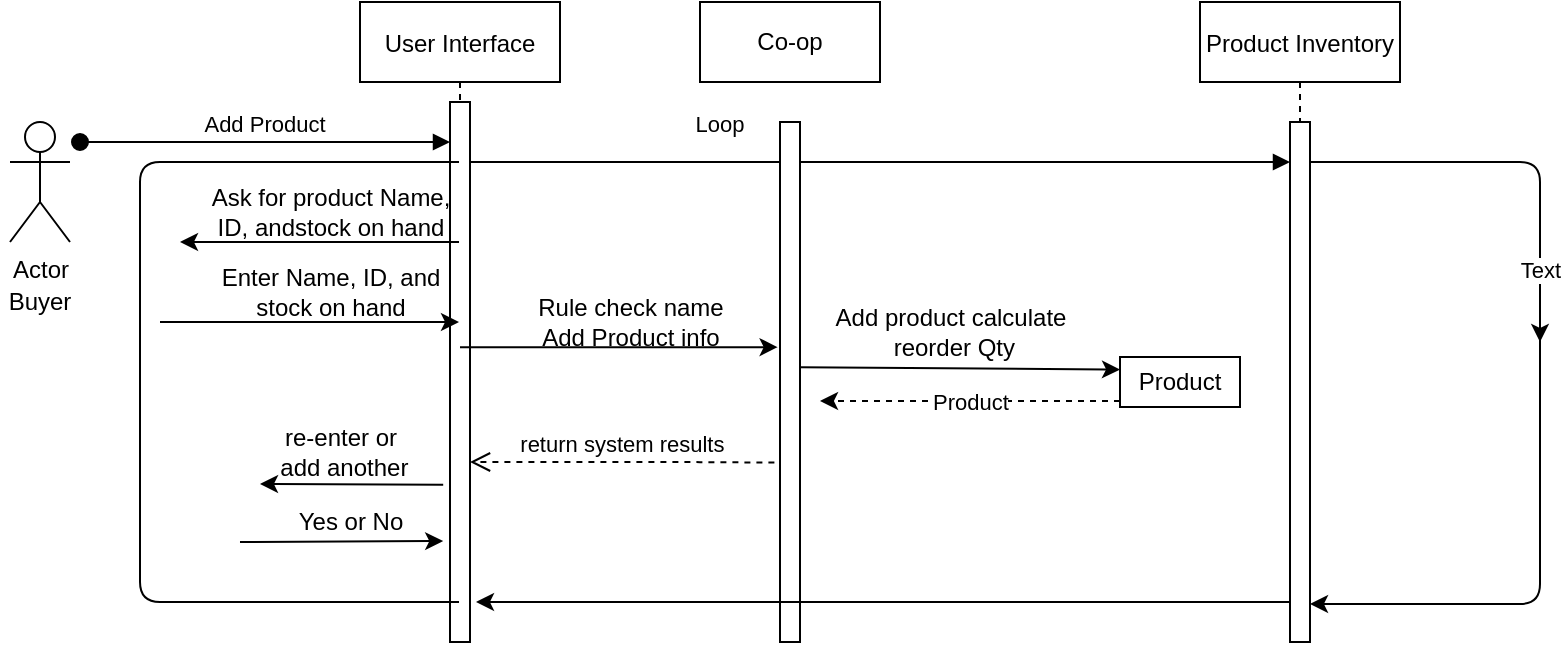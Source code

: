 <mxfile version="14.4.2" type="device"><diagram id="kgpKYQtTHZ0yAKxKKP6v" name="Page-1"><mxGraphModel dx="905" dy="1064" grid="1" gridSize="10" guides="1" tooltips="1" connect="1" arrows="1" fold="1" page="1" pageScale="1" pageWidth="850" pageHeight="1100" math="0" shadow="0"><root><mxCell id="0"/><mxCell id="1" parent="0"/><mxCell id="3nuBFxr9cyL0pnOWT2aG-1" value="User Interface" style="shape=umlLifeline;perimeter=lifelinePerimeter;container=1;collapsible=0;recursiveResize=0;rounded=0;shadow=0;strokeWidth=1;" parent="1" vertex="1"><mxGeometry x="230" y="70" width="100" height="320" as="geometry"/></mxCell><mxCell id="3nuBFxr9cyL0pnOWT2aG-2" value="" style="points=[];perimeter=orthogonalPerimeter;rounded=0;shadow=0;strokeWidth=1;" parent="3nuBFxr9cyL0pnOWT2aG-1" vertex="1"><mxGeometry x="45" y="50" width="10" height="270" as="geometry"/></mxCell><mxCell id="3nuBFxr9cyL0pnOWT2aG-3" value="Add Product" style="verticalAlign=bottom;startArrow=oval;endArrow=block;startSize=8;shadow=0;strokeWidth=1;" parent="3nuBFxr9cyL0pnOWT2aG-1" target="3nuBFxr9cyL0pnOWT2aG-2" edge="1"><mxGeometry relative="1" as="geometry"><mxPoint x="-140" y="70" as="sourcePoint"/></mxGeometry></mxCell><mxCell id="3nuBFxr9cyL0pnOWT2aG-7" value="return system results" style="verticalAlign=bottom;endArrow=open;dashed=1;endSize=8;shadow=0;strokeWidth=1;exitX=-0.28;exitY=0.655;exitDx=0;exitDy=0;exitPerimeter=0;" parent="1" source="3nuBFxr9cyL0pnOWT2aG-4" target="3nuBFxr9cyL0pnOWT2aG-2" edge="1"><mxGeometry relative="1" as="geometry"><mxPoint x="275" y="236" as="targetPoint"/><Array as="points"><mxPoint x="390" y="300"/></Array><mxPoint x="500" y="330" as="sourcePoint"/></mxGeometry></mxCell><mxCell id="3nuBFxr9cyL0pnOWT2aG-8" value="Loop" style="verticalAlign=bottom;endArrow=block;shadow=0;strokeWidth=1;" parent="1" source="3nuBFxr9cyL0pnOWT2aG-2" target="D9oaacr4Eq69Z-dUBtV1-10" edge="1"><mxGeometry x="-0.39" y="10" relative="1" as="geometry"><mxPoint x="275" y="160" as="sourcePoint"/><Array as="points"><mxPoint x="450" y="150"/></Array><mxPoint as="offset"/><mxPoint x="690" y="150" as="targetPoint"/></mxGeometry></mxCell><mxCell id="3nuBFxr9cyL0pnOWT2aG-4" value="" style="points=[];perimeter=orthogonalPerimeter;rounded=0;shadow=0;strokeWidth=1;" parent="1" vertex="1"><mxGeometry x="440" y="130" width="10" height="260" as="geometry"/></mxCell><mxCell id="R238JaxF1qQebbZ7gf-V-1" value="Actor" style="shape=umlActor;verticalLabelPosition=bottom;verticalAlign=top;html=1;outlineConnect=0;" parent="1" vertex="1"><mxGeometry x="55" y="130" width="30" height="60" as="geometry"/></mxCell><mxCell id="R238JaxF1qQebbZ7gf-V-5" value="Buyer" style="text;html=1;strokeColor=none;fillColor=none;align=center;verticalAlign=middle;whiteSpace=wrap;rounded=0;" parent="1" vertex="1"><mxGeometry x="50" y="210" width="40" height="20" as="geometry"/></mxCell><mxCell id="R238JaxF1qQebbZ7gf-V-9" value="" style="endArrow=classic;html=1;" parent="1" source="D9oaacr4Eq69Z-dUBtV1-10" edge="1"><mxGeometry width="50" height="50" relative="1" as="geometry"><mxPoint x="710" y="150" as="sourcePoint"/><mxPoint x="820" y="240" as="targetPoint"/><Array as="points"><mxPoint x="820" y="150"/></Array></mxGeometry></mxCell><mxCell id="D9oaacr4Eq69Z-dUBtV1-1" value="Text" style="edgeLabel;html=1;align=center;verticalAlign=middle;resizable=0;points=[];" parent="R238JaxF1qQebbZ7gf-V-9" vertex="1" connectable="0"><mxGeometry x="0.646" relative="1" as="geometry"><mxPoint as="offset"/></mxGeometry></mxCell><mxCell id="R238JaxF1qQebbZ7gf-V-10" value="" style="endArrow=classic;html=1;" parent="1" target="D9oaacr4Eq69Z-dUBtV1-10" edge="1"><mxGeometry width="50" height="50" relative="1" as="geometry"><mxPoint x="820" y="239" as="sourcePoint"/><mxPoint x="710" y="371" as="targetPoint"/><Array as="points"><mxPoint x="820" y="371"/></Array></mxGeometry></mxCell><mxCell id="R238JaxF1qQebbZ7gf-V-11" value="" style="endArrow=classic;html=1;" parent="1" source="D9oaacr4Eq69Z-dUBtV1-9" edge="1"><mxGeometry width="50" height="50" relative="1" as="geometry"><mxPoint x="620" y="370" as="sourcePoint"/><mxPoint x="288" y="370" as="targetPoint"/><Array as="points"/></mxGeometry></mxCell><mxCell id="R238JaxF1qQebbZ7gf-V-12" value="" style="endArrow=none;html=1;" parent="1" source="3nuBFxr9cyL0pnOWT2aG-1" target="3nuBFxr9cyL0pnOWT2aG-1" edge="1"><mxGeometry width="50" height="50" relative="1" as="geometry"><mxPoint x="220" y="420" as="sourcePoint"/><mxPoint x="170" y="150" as="targetPoint"/><Array as="points"><mxPoint x="200" y="370"/><mxPoint x="120" y="370"/><mxPoint x="120" y="150"/></Array></mxGeometry></mxCell><mxCell id="D9oaacr4Eq69Z-dUBtV1-2" value="" style="endArrow=classic;html=1;" parent="1" source="3nuBFxr9cyL0pnOWT2aG-1" edge="1"><mxGeometry width="50" height="50" relative="1" as="geometry"><mxPoint x="100" y="300" as="sourcePoint"/><mxPoint x="140" y="190" as="targetPoint"/><Array as="points"><mxPoint x="210" y="190"/></Array></mxGeometry></mxCell><mxCell id="D9oaacr4Eq69Z-dUBtV1-3" value="Ask for product Name, &lt;br&gt;ID, andstock on hand" style="text;html=1;align=center;verticalAlign=middle;resizable=0;points=[];autosize=1;" parent="1" vertex="1"><mxGeometry x="150" y="160" width="130" height="30" as="geometry"/></mxCell><mxCell id="D9oaacr4Eq69Z-dUBtV1-4" value="" style="endArrow=classic;html=1;" parent="1" target="3nuBFxr9cyL0pnOWT2aG-1" edge="1"><mxGeometry width="50" height="50" relative="1" as="geometry"><mxPoint x="130" y="230" as="sourcePoint"/><mxPoint x="450" y="520" as="targetPoint"/><Array as="points"><mxPoint x="230" y="230"/></Array></mxGeometry></mxCell><mxCell id="D9oaacr4Eq69Z-dUBtV1-7" value="Enter Name, ID, and &lt;br&gt;stock on hand" style="text;html=1;align=center;verticalAlign=middle;resizable=0;points=[];autosize=1;" parent="1" vertex="1"><mxGeometry x="150" y="200" width="130" height="30" as="geometry"/></mxCell><mxCell id="D9oaacr4Eq69Z-dUBtV1-8" value="Co-op" style="rounded=0;whiteSpace=wrap;html=1;" parent="1" vertex="1"><mxGeometry x="400" y="70" width="90" height="40" as="geometry"/></mxCell><mxCell id="D9oaacr4Eq69Z-dUBtV1-9" value="Product Inventory" style="shape=umlLifeline;perimeter=lifelinePerimeter;container=1;collapsible=0;recursiveResize=0;rounded=0;shadow=0;strokeWidth=1;" parent="1" vertex="1"><mxGeometry x="650" y="70" width="100" height="320" as="geometry"/></mxCell><mxCell id="D9oaacr4Eq69Z-dUBtV1-10" value="" style="points=[];perimeter=orthogonalPerimeter;rounded=0;shadow=0;strokeWidth=1;" parent="D9oaacr4Eq69Z-dUBtV1-9" vertex="1"><mxGeometry x="45" y="60" width="10" height="260" as="geometry"/></mxCell><mxCell id="D9oaacr4Eq69Z-dUBtV1-13" value="" style="endArrow=classic;html=1;exitX=-0.34;exitY=0.709;exitDx=0;exitDy=0;exitPerimeter=0;" parent="1" source="3nuBFxr9cyL0pnOWT2aG-2" edge="1"><mxGeometry width="50" height="50" relative="1" as="geometry"><mxPoint x="400" y="550" as="sourcePoint"/><mxPoint x="180" y="311" as="targetPoint"/></mxGeometry></mxCell><mxCell id="D9oaacr4Eq69Z-dUBtV1-14" value="re-enter or&lt;br&gt;&amp;nbsp;add another" style="text;html=1;align=center;verticalAlign=middle;resizable=0;points=[];autosize=1;" parent="1" vertex="1"><mxGeometry x="180" y="280" width="80" height="30" as="geometry"/></mxCell><mxCell id="D9oaacr4Eq69Z-dUBtV1-15" value="" style="endArrow=classic;html=1;entryX=-0.12;entryY=0.433;entryDx=0;entryDy=0;entryPerimeter=0;" parent="1" source="3nuBFxr9cyL0pnOWT2aG-1" target="3nuBFxr9cyL0pnOWT2aG-4" edge="1"><mxGeometry width="50" height="50" relative="1" as="geometry"><mxPoint x="400" y="550" as="sourcePoint"/><mxPoint x="450" y="500" as="targetPoint"/></mxGeometry></mxCell><mxCell id="D9oaacr4Eq69Z-dUBtV1-16" value="" style="endArrow=classic;html=1;entryX=-0.34;entryY=0.813;entryDx=0;entryDy=0;entryPerimeter=0;" parent="1" target="3nuBFxr9cyL0pnOWT2aG-2" edge="1"><mxGeometry width="50" height="50" relative="1" as="geometry"><mxPoint x="170" y="340" as="sourcePoint"/><mxPoint x="230" y="410" as="targetPoint"/></mxGeometry></mxCell><mxCell id="D9oaacr4Eq69Z-dUBtV1-17" value="Yes or No" style="text;html=1;align=center;verticalAlign=middle;resizable=0;points=[];autosize=1;" parent="1" vertex="1"><mxGeometry x="190" y="320" width="70" height="20" as="geometry"/></mxCell><mxCell id="D9oaacr4Eq69Z-dUBtV1-18" value="Rule check name &lt;br&gt;Add Product info" style="text;html=1;align=center;verticalAlign=middle;resizable=0;points=[];autosize=1;" parent="1" vertex="1"><mxGeometry x="310" y="215" width="110" height="30" as="geometry"/></mxCell><mxCell id="D9oaacr4Eq69Z-dUBtV1-19" value="" style="endArrow=classic;html=1;entryX=0;entryY=0.25;entryDx=0;entryDy=0;" parent="1" target="D9oaacr4Eq69Z-dUBtV1-21" edge="1"><mxGeometry width="50" height="50" relative="1" as="geometry"><mxPoint x="450" y="252.58" as="sourcePoint"/><mxPoint x="600" y="250" as="targetPoint"/></mxGeometry></mxCell><mxCell id="D9oaacr4Eq69Z-dUBtV1-20" value="Add product calculate&lt;br&gt;&amp;nbsp;reorder Qty" style="text;html=1;align=center;verticalAlign=middle;resizable=0;points=[];autosize=1;" parent="1" vertex="1"><mxGeometry x="460" y="220" width="130" height="30" as="geometry"/></mxCell><mxCell id="D9oaacr4Eq69Z-dUBtV1-21" value="Product" style="rounded=0;whiteSpace=wrap;html=1;" parent="1" vertex="1"><mxGeometry x="610" y="247.5" width="60" height="25" as="geometry"/></mxCell><mxCell id="0XkRXvtvpbPYRC7u0UWB-3" value="" style="endArrow=classic;html=1;dashed=1;" parent="1" edge="1"><mxGeometry relative="1" as="geometry"><mxPoint x="610" y="269.5" as="sourcePoint"/><mxPoint x="460" y="269.5" as="targetPoint"/></mxGeometry></mxCell><mxCell id="0XkRXvtvpbPYRC7u0UWB-4" value="Product" style="edgeLabel;resizable=0;html=1;align=center;verticalAlign=middle;" parent="0XkRXvtvpbPYRC7u0UWB-3" connectable="0" vertex="1"><mxGeometry relative="1" as="geometry"/></mxCell></root></mxGraphModel></diagram></mxfile>
